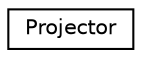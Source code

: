 digraph G
{
  edge [fontname="Helvetica",fontsize="10",labelfontname="Helvetica",labelfontsize="10"];
  node [fontname="Helvetica",fontsize="10",shape=record];
  rankdir=LR;
  Node1 [label="Projector",height=0.2,width=0.4,color="black", fillcolor="white", style="filled",URL="$de/dac/structProjector.html"];
}
